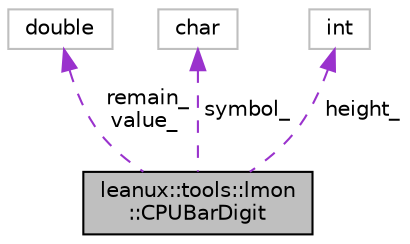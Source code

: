 digraph "leanux::tools::lmon::CPUBarDigit"
{
 // LATEX_PDF_SIZE
  bgcolor="transparent";
  edge [fontname="Helvetica",fontsize="10",labelfontname="Helvetica",labelfontsize="10"];
  node [fontname="Helvetica",fontsize="10",shape=record];
  Node1 [label="leanux::tools::lmon\l::CPUBarDigit",height=0.2,width=0.4,color="black", fillcolor="grey75", style="filled", fontcolor="black",tooltip="Utility class for SysView::makeCPUBar."];
  Node2 -> Node1 [dir="back",color="darkorchid3",fontsize="10",style="dashed",label=" remain_\nvalue_" ,fontname="Helvetica"];
  Node2 [label="double",height=0.2,width=0.4,color="grey75",tooltip=" "];
  Node3 -> Node1 [dir="back",color="darkorchid3",fontsize="10",style="dashed",label=" symbol_" ,fontname="Helvetica"];
  Node3 [label="char",height=0.2,width=0.4,color="grey75",tooltip=" "];
  Node4 -> Node1 [dir="back",color="darkorchid3",fontsize="10",style="dashed",label=" height_" ,fontname="Helvetica"];
  Node4 [label="int",height=0.2,width=0.4,color="grey75",tooltip=" "];
}
